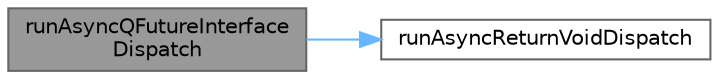 digraph "runAsyncQFutureInterfaceDispatch"
{
 // LATEX_PDF_SIZE
  bgcolor="transparent";
  edge [fontname=Helvetica,fontsize=10,labelfontname=Helvetica,labelfontsize=10];
  node [fontname=Helvetica,fontsize=10,shape=box,height=0.2,width=0.4];
  rankdir="LR";
  Node1 [id="Node000001",label="runAsyncQFutureInterface\lDispatch",height=0.2,width=0.4,color="gray40", fillcolor="grey60", style="filled", fontcolor="black",tooltip=" "];
  Node1 -> Node2 [id="edge1_Node000001_Node000002",color="steelblue1",style="solid",tooltip=" "];
  Node2 [id="Node000002",label="runAsyncReturnVoidDispatch",height=0.2,width=0.4,color="grey40", fillcolor="white", style="filled",URL="$namespace_async.html#a2b92c9217bd3ece62a43b416c8a00fe0",tooltip=" "];
}

